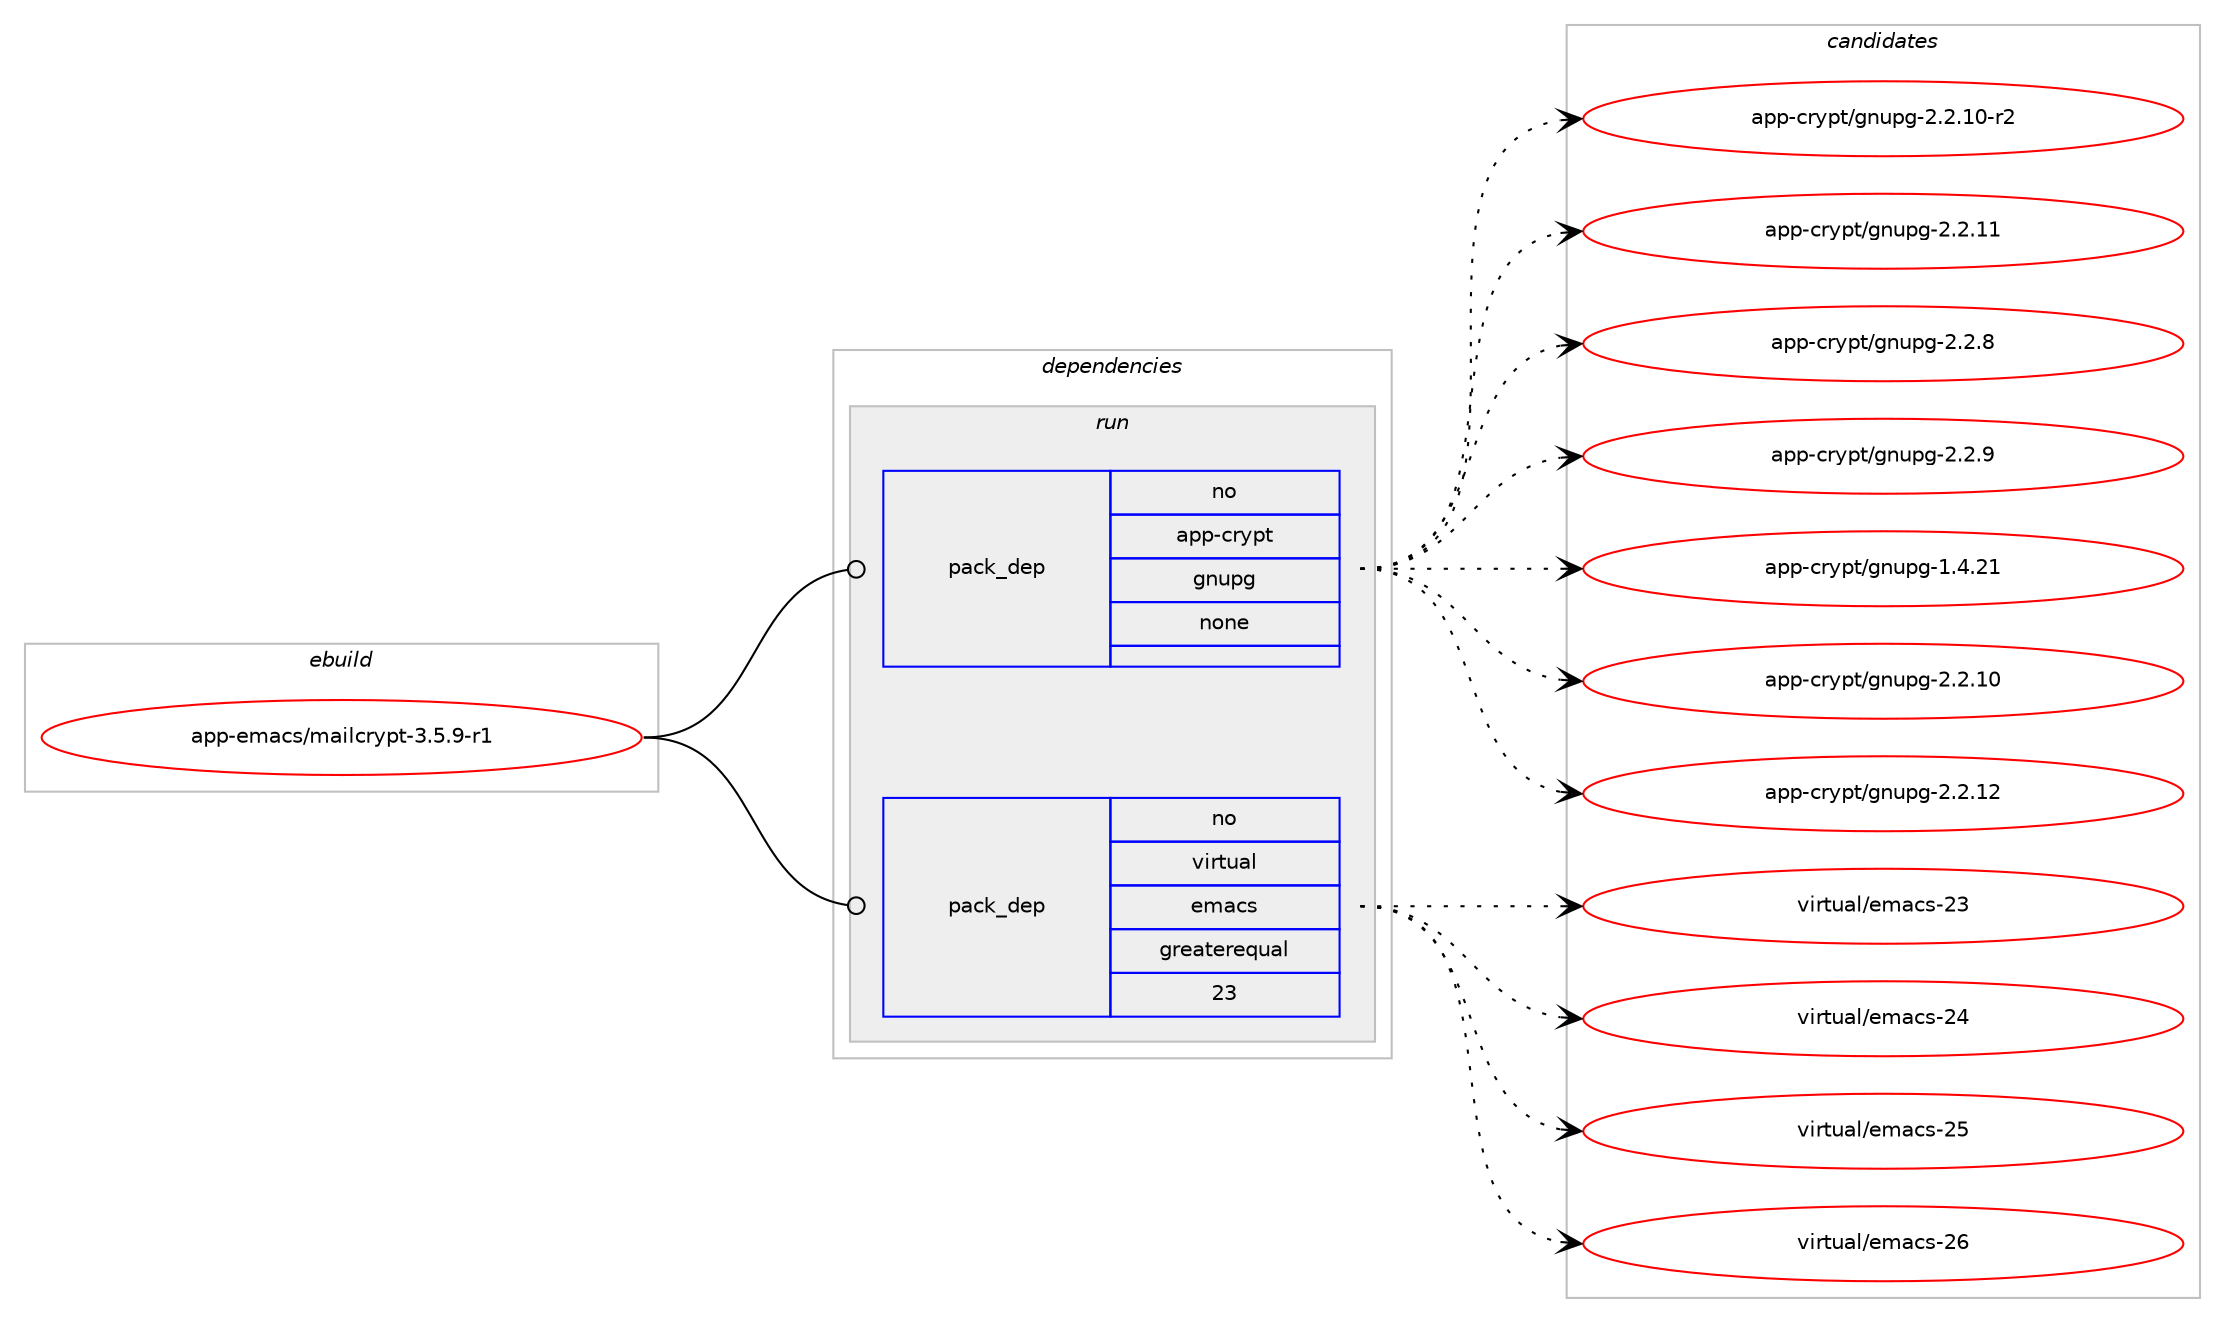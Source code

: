 digraph prolog {

# *************
# Graph options
# *************

newrank=true;
concentrate=true;
compound=true;
graph [rankdir=LR,fontname=Helvetica,fontsize=10,ranksep=1.5];#, ranksep=2.5, nodesep=0.2];
edge  [arrowhead=vee];
node  [fontname=Helvetica,fontsize=10];

# **********
# The ebuild
# **********

subgraph cluster_leftcol {
color=gray;
rank=same;
label=<<i>ebuild</i>>;
id [label="app-emacs/mailcrypt-3.5.9-r1", color=red, width=4, href="../app-emacs/mailcrypt-3.5.9-r1.svg"];
}

# ****************
# The dependencies
# ****************

subgraph cluster_midcol {
color=gray;
label=<<i>dependencies</i>>;
subgraph cluster_compile {
fillcolor="#eeeeee";
style=filled;
label=<<i>compile</i>>;
}
subgraph cluster_compileandrun {
fillcolor="#eeeeee";
style=filled;
label=<<i>compile and run</i>>;
}
subgraph cluster_run {
fillcolor="#eeeeee";
style=filled;
label=<<i>run</i>>;
subgraph pack1640 {
dependency2010 [label=<<TABLE BORDER="0" CELLBORDER="1" CELLSPACING="0" CELLPADDING="4" WIDTH="220"><TR><TD ROWSPAN="6" CELLPADDING="30">pack_dep</TD></TR><TR><TD WIDTH="110">no</TD></TR><TR><TD>app-crypt</TD></TR><TR><TD>gnupg</TD></TR><TR><TD>none</TD></TR><TR><TD></TD></TR></TABLE>>, shape=none, color=blue];
}
id:e -> dependency2010:w [weight=20,style="solid",arrowhead="odot"];
subgraph pack1641 {
dependency2011 [label=<<TABLE BORDER="0" CELLBORDER="1" CELLSPACING="0" CELLPADDING="4" WIDTH="220"><TR><TD ROWSPAN="6" CELLPADDING="30">pack_dep</TD></TR><TR><TD WIDTH="110">no</TD></TR><TR><TD>virtual</TD></TR><TR><TD>emacs</TD></TR><TR><TD>greaterequal</TD></TR><TR><TD>23</TD></TR></TABLE>>, shape=none, color=blue];
}
id:e -> dependency2011:w [weight=20,style="solid",arrowhead="odot"];
}
}

# **************
# The candidates
# **************

subgraph cluster_choices {
rank=same;
color=gray;
label=<<i>candidates</i>>;

subgraph choice1640 {
color=black;
nodesep=1;
choice97112112459911412111211647103110117112103455046504649484511450 [label="app-crypt/gnupg-2.2.10-r2", color=red, width=4,href="../app-crypt/gnupg-2.2.10-r2.svg"];
choice9711211245991141211121164710311011711210345504650464949 [label="app-crypt/gnupg-2.2.11", color=red, width=4,href="../app-crypt/gnupg-2.2.11.svg"];
choice97112112459911412111211647103110117112103455046504656 [label="app-crypt/gnupg-2.2.8", color=red, width=4,href="../app-crypt/gnupg-2.2.8.svg"];
choice97112112459911412111211647103110117112103455046504657 [label="app-crypt/gnupg-2.2.9", color=red, width=4,href="../app-crypt/gnupg-2.2.9.svg"];
choice9711211245991141211121164710311011711210345494652465049 [label="app-crypt/gnupg-1.4.21", color=red, width=4,href="../app-crypt/gnupg-1.4.21.svg"];
choice9711211245991141211121164710311011711210345504650464948 [label="app-crypt/gnupg-2.2.10", color=red, width=4,href="../app-crypt/gnupg-2.2.10.svg"];
choice9711211245991141211121164710311011711210345504650464950 [label="app-crypt/gnupg-2.2.12", color=red, width=4,href="../app-crypt/gnupg-2.2.12.svg"];
dependency2010:e -> choice97112112459911412111211647103110117112103455046504649484511450:w [style=dotted,weight="100"];
dependency2010:e -> choice9711211245991141211121164710311011711210345504650464949:w [style=dotted,weight="100"];
dependency2010:e -> choice97112112459911412111211647103110117112103455046504656:w [style=dotted,weight="100"];
dependency2010:e -> choice97112112459911412111211647103110117112103455046504657:w [style=dotted,weight="100"];
dependency2010:e -> choice9711211245991141211121164710311011711210345494652465049:w [style=dotted,weight="100"];
dependency2010:e -> choice9711211245991141211121164710311011711210345504650464948:w [style=dotted,weight="100"];
dependency2010:e -> choice9711211245991141211121164710311011711210345504650464950:w [style=dotted,weight="100"];
}
subgraph choice1641 {
color=black;
nodesep=1;
choice11810511411611797108471011099799115455051 [label="virtual/emacs-23", color=red, width=4,href="../virtual/emacs-23.svg"];
choice11810511411611797108471011099799115455052 [label="virtual/emacs-24", color=red, width=4,href="../virtual/emacs-24.svg"];
choice11810511411611797108471011099799115455053 [label="virtual/emacs-25", color=red, width=4,href="../virtual/emacs-25.svg"];
choice11810511411611797108471011099799115455054 [label="virtual/emacs-26", color=red, width=4,href="../virtual/emacs-26.svg"];
dependency2011:e -> choice11810511411611797108471011099799115455051:w [style=dotted,weight="100"];
dependency2011:e -> choice11810511411611797108471011099799115455052:w [style=dotted,weight="100"];
dependency2011:e -> choice11810511411611797108471011099799115455053:w [style=dotted,weight="100"];
dependency2011:e -> choice11810511411611797108471011099799115455054:w [style=dotted,weight="100"];
}
}

}
